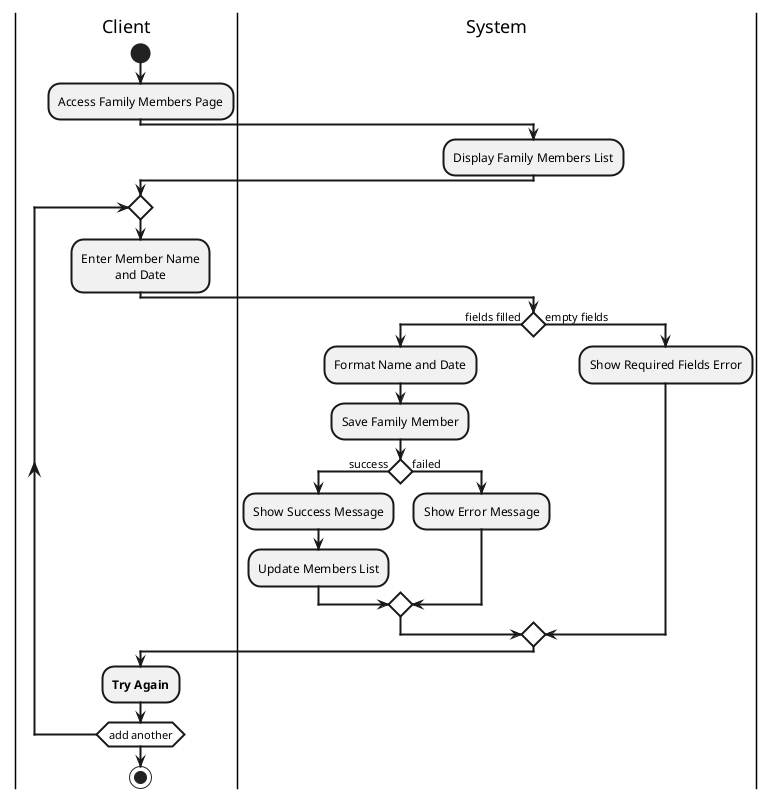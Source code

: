 @startuml
skinparam defaultTextAlignment center
skinparam ArrowThickness 2
skinparam ActivityBorderThickness 2
skinparam ActivityDiamondBackgroundColor white
skinparam ActivityDiamondBorderThickness 2

|Client|
start
:Access Family Members Page;

|System|
:Display Family Members List;

|Client|
repeat
:Enter Member Name\nand Date;

|System|
if () then (fields filled)
  :Format Name and Date;
  :Save Family Member;
  if () then (success)
    :Show Success Message;
    :Update Members List;
  else (failed)
    :Show Error Message;
  endif
else (empty fields)
  :Show Required Fields Error;
endif

|Client|
:**Try Again**;
repeat while (add another)

stop

@enduml 